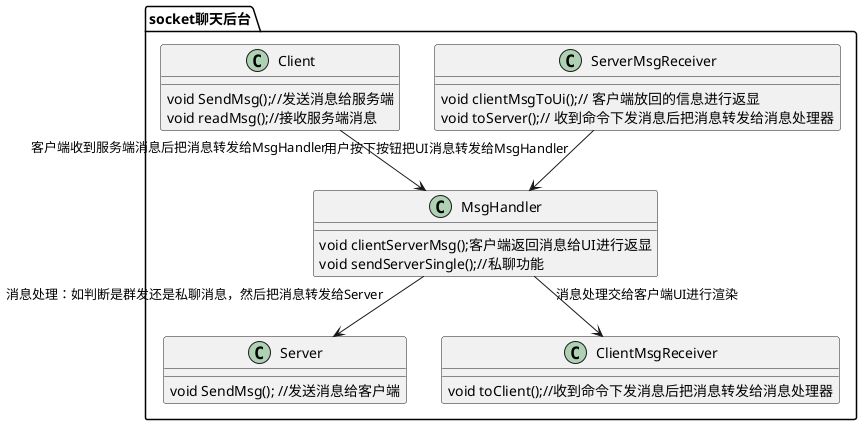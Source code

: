 @startuml

package socket聊天后台{

    class ServerMsgReceiver {
        void clientMsgToUi();// 客户端放回的信息进行返显
        void toServer();// 收到命令下发消息后把消息转发给消息处理器
    }

    class MsgHandler {
        void clientServerMsg();客户端返回消息给UI进行返显
        void sendServerSingle();//私聊功能
    }

    class Server {
        void SendMsg(); //发送消息给客户端
    }

    class Client {
        void SendMsg();//发送消息给服务端
        void readMsg();//接收服务端消息
    }

    class ClientMsgReceiver {
        void toClient();//收到命令下发消息后把消息转发给消息处理器
    }
    ServerMsgReceiver"用户按下按钮把UI消息转发给MsgHandler" --> MsgHandler
    MsgHandler“消息处理：如判断是群发还是私聊消息，然后把消息转发给Server” --> Server
    Client"客户端收到服务端消息后把消息转发给MsgHandler"--> MsgHandler
    MsgHandler“消息处理交给客户端UI进行渲染”--> ClientMsgReceiver
}
@enduml